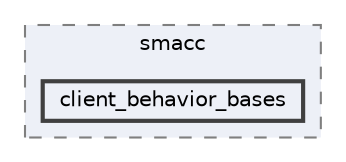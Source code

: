 digraph "smacc/include/smacc/client_behavior_bases"
{
 // LATEX_PDF_SIZE
  bgcolor="transparent";
  edge [fontname=Helvetica,fontsize=10,labelfontname=Helvetica,labelfontsize=10];
  node [fontname=Helvetica,fontsize=10,shape=box,height=0.2,width=0.4];
  compound=true
  subgraph clusterdir_b7711d4fdb9c7f5ffaefaee577cae4c6 {
    graph [ bgcolor="#edf0f7", pencolor="grey50", label="smacc", fontname=Helvetica,fontsize=10 style="filled,dashed", URL="dir_b7711d4fdb9c7f5ffaefaee577cae4c6.html",tooltip=""]
  dir_f58132a37d76e0d4498e64aa85e74f58 [label="client_behavior_bases", fillcolor="#edf0f7", color="grey25", style="filled,bold", URL="dir_f58132a37d76e0d4498e64aa85e74f58.html",tooltip=""];
  }
}
